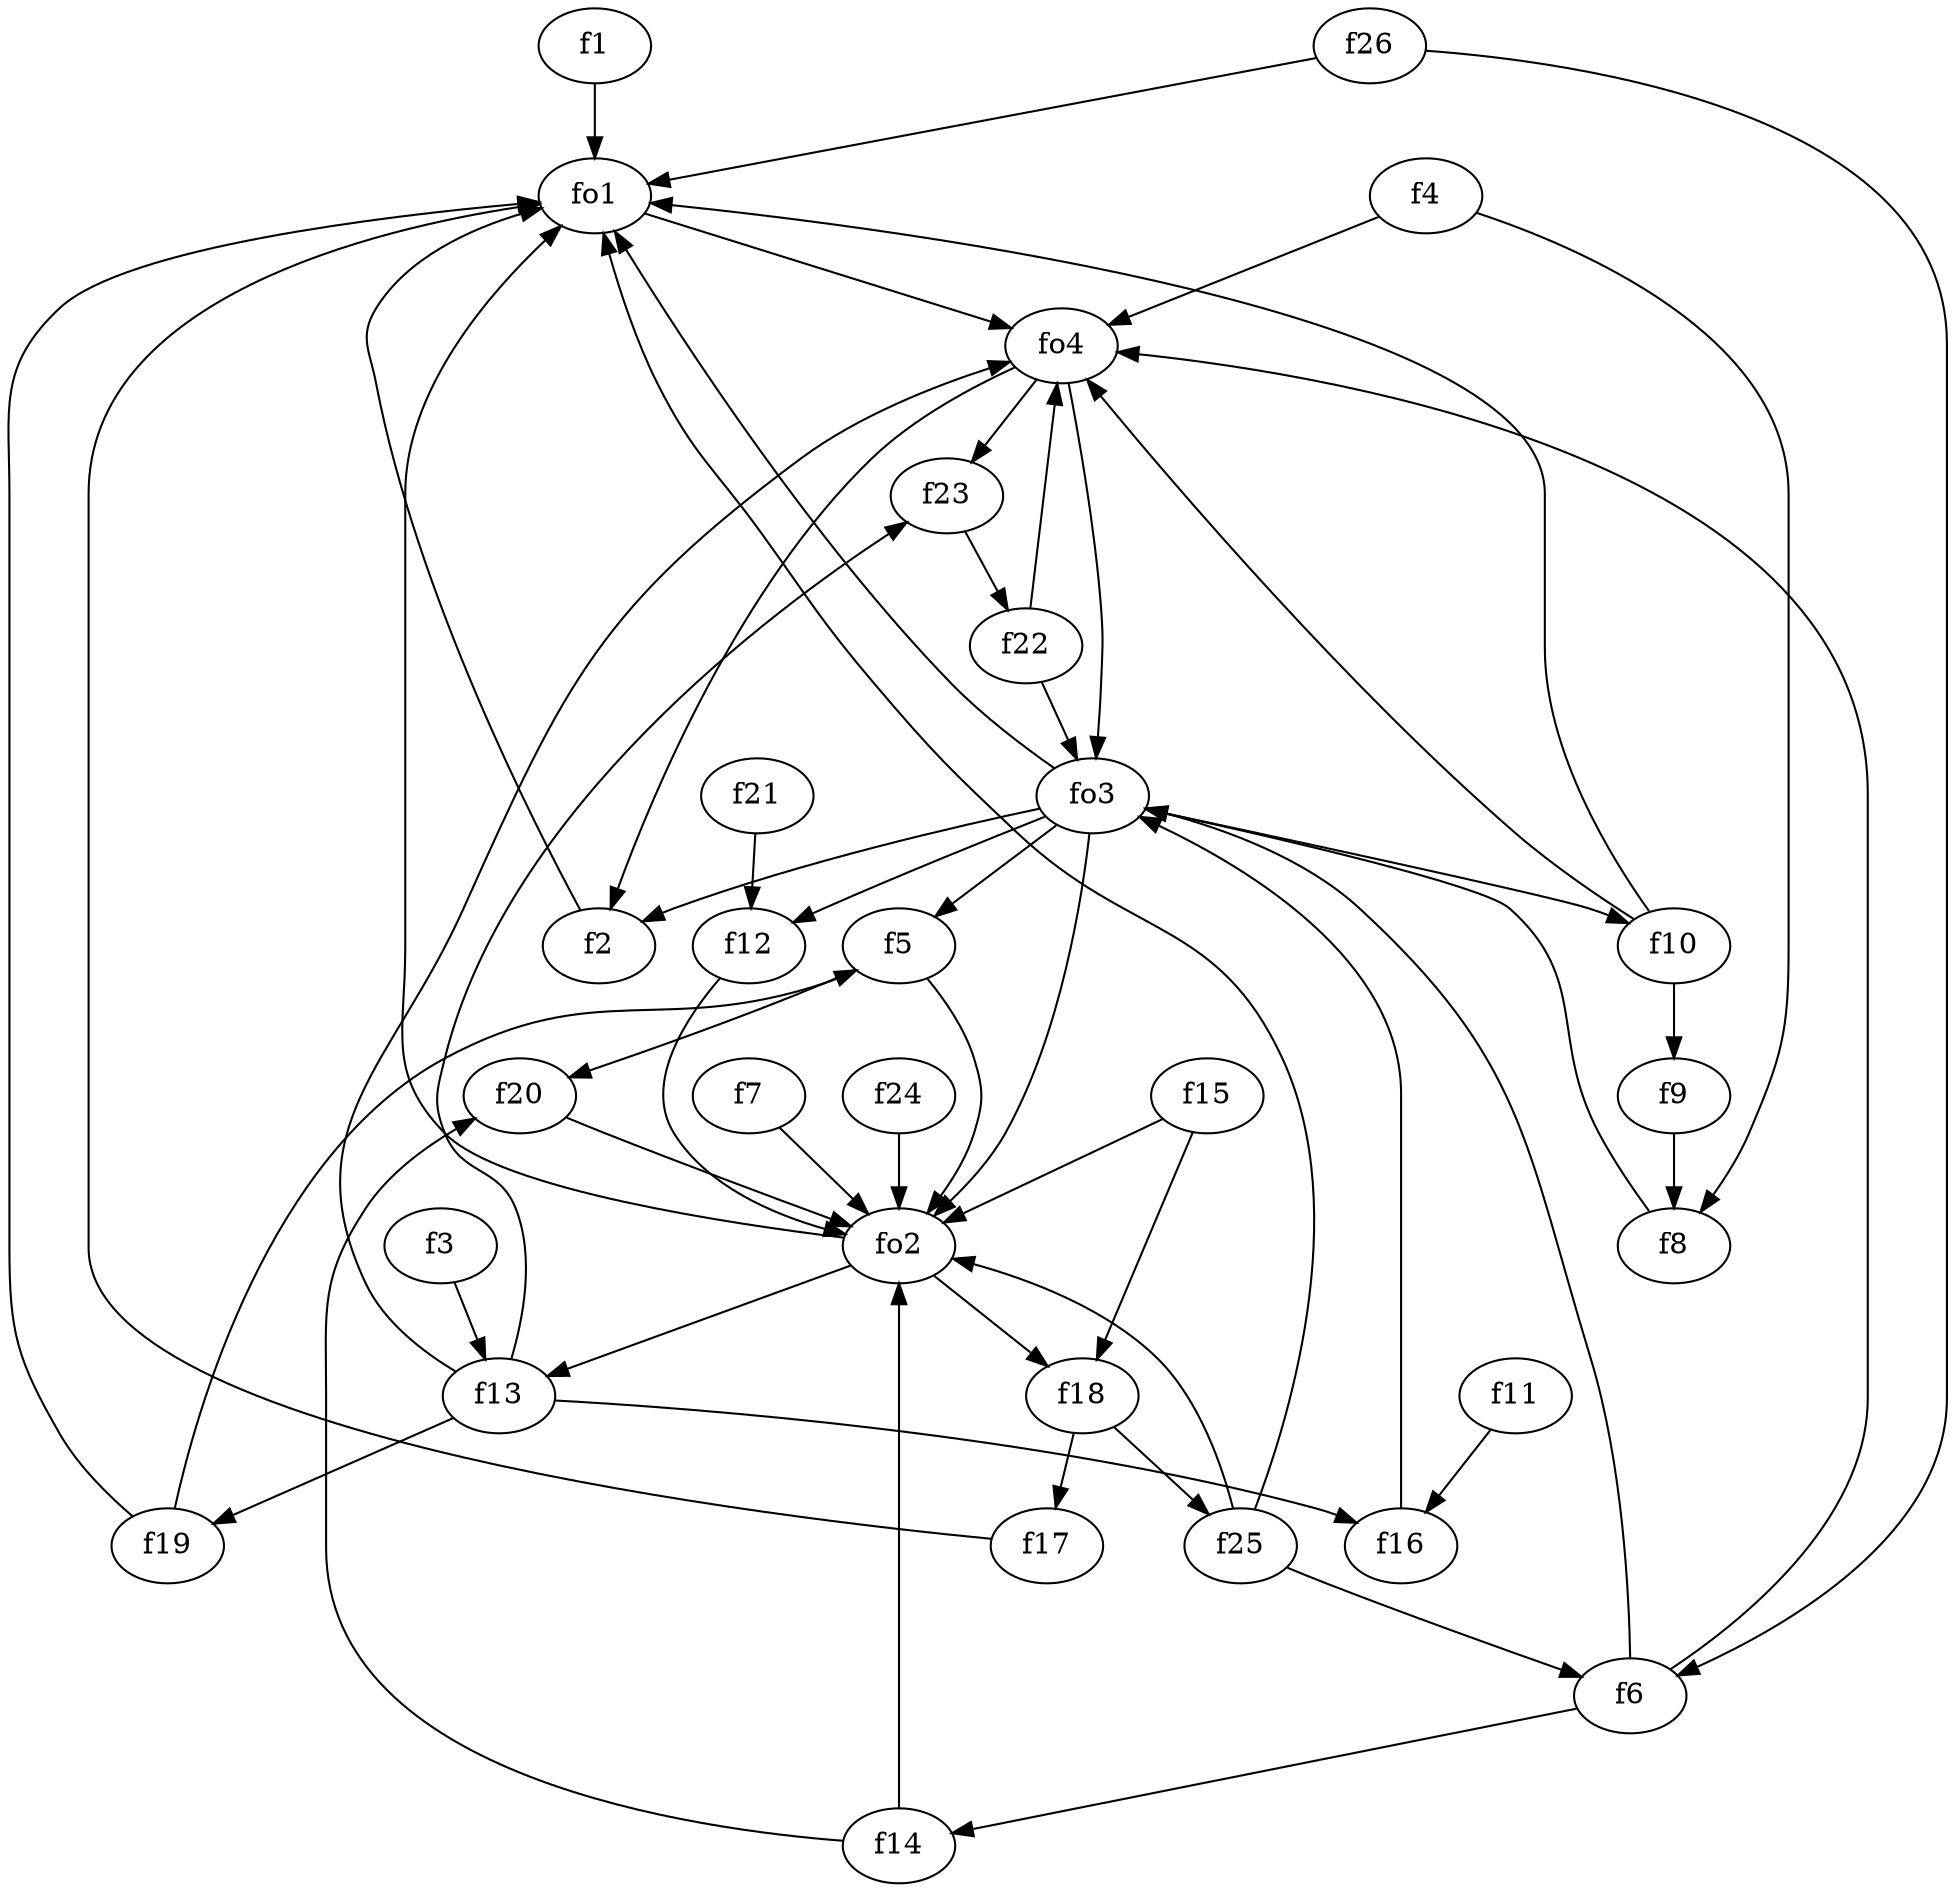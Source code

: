 strict digraph  {
f1;
f2;
f3;
f4;
f5;
f6;
f7;
f8;
f9;
f10;
f11;
f12;
f13;
f14;
f15;
f16;
f17;
f18;
f19;
f20;
f21;
f22;
f23;
f24;
f25;
f26;
fo1;
fo2;
fo3;
fo4;
f1 -> fo1  [weight=2];
f2 -> fo1  [weight=2];
f3 -> f13  [weight=2];
f4 -> fo4  [weight=2];
f4 -> f8  [weight=2];
f5 -> f20  [weight=2];
f5 -> fo2  [weight=2];
f6 -> fo3  [weight=2];
f6 -> fo4  [weight=2];
f6 -> f14  [weight=2];
f7 -> fo2  [weight=2];
f8 -> fo3  [weight=2];
f9 -> f8  [weight=2];
f10 -> fo1  [weight=2];
f10 -> f9  [weight=2];
f10 -> fo4  [weight=2];
f11 -> f16  [weight=2];
f12 -> fo2  [weight=2];
f13 -> fo4  [weight=2];
f13 -> f19  [weight=2];
f13 -> f23  [weight=2];
f13 -> f16  [weight=2];
f14 -> fo2  [weight=2];
f14 -> f20  [weight=2];
f15 -> fo2  [weight=2];
f15 -> f18  [weight=2];
f16 -> fo3  [weight=2];
f17 -> fo1  [weight=2];
f18 -> f25  [weight=2];
f18 -> f17  [weight=2];
f19 -> fo1  [weight=2];
f19 -> f5  [weight=2];
f20 -> fo2  [weight=2];
f21 -> f12  [weight=2];
f22 -> fo4  [weight=2];
f22 -> fo3  [weight=2];
f23 -> f22  [weight=2];
f24 -> fo2  [weight=2];
f25 -> f6  [weight=2];
f25 -> fo2  [weight=2];
f25 -> fo1  [weight=2];
f26 -> fo1  [weight=2];
f26 -> f6  [weight=2];
fo1 -> fo4  [weight=2];
fo2 -> f18  [weight=2];
fo2 -> f13  [weight=2];
fo2 -> fo1  [weight=2];
fo3 -> fo1  [weight=2];
fo3 -> f12  [weight=2];
fo3 -> f5  [weight=2];
fo3 -> f2  [weight=2];
fo3 -> f10  [weight=2];
fo3 -> fo2  [weight=2];
fo4 -> fo3  [weight=2];
fo4 -> f2  [weight=2];
fo4 -> f23  [weight=2];
}
